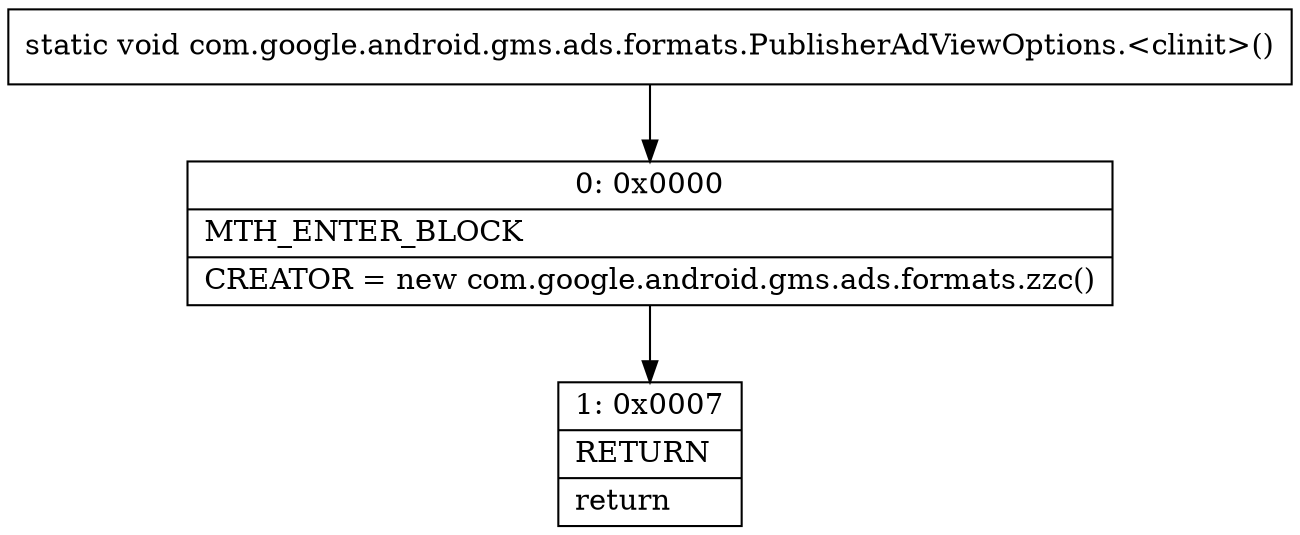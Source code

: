digraph "CFG forcom.google.android.gms.ads.formats.PublisherAdViewOptions.\<clinit\>()V" {
Node_0 [shape=record,label="{0\:\ 0x0000|MTH_ENTER_BLOCK\l|CREATOR = new com.google.android.gms.ads.formats.zzc()\l}"];
Node_1 [shape=record,label="{1\:\ 0x0007|RETURN\l|return\l}"];
MethodNode[shape=record,label="{static void com.google.android.gms.ads.formats.PublisherAdViewOptions.\<clinit\>() }"];
MethodNode -> Node_0;
Node_0 -> Node_1;
}

